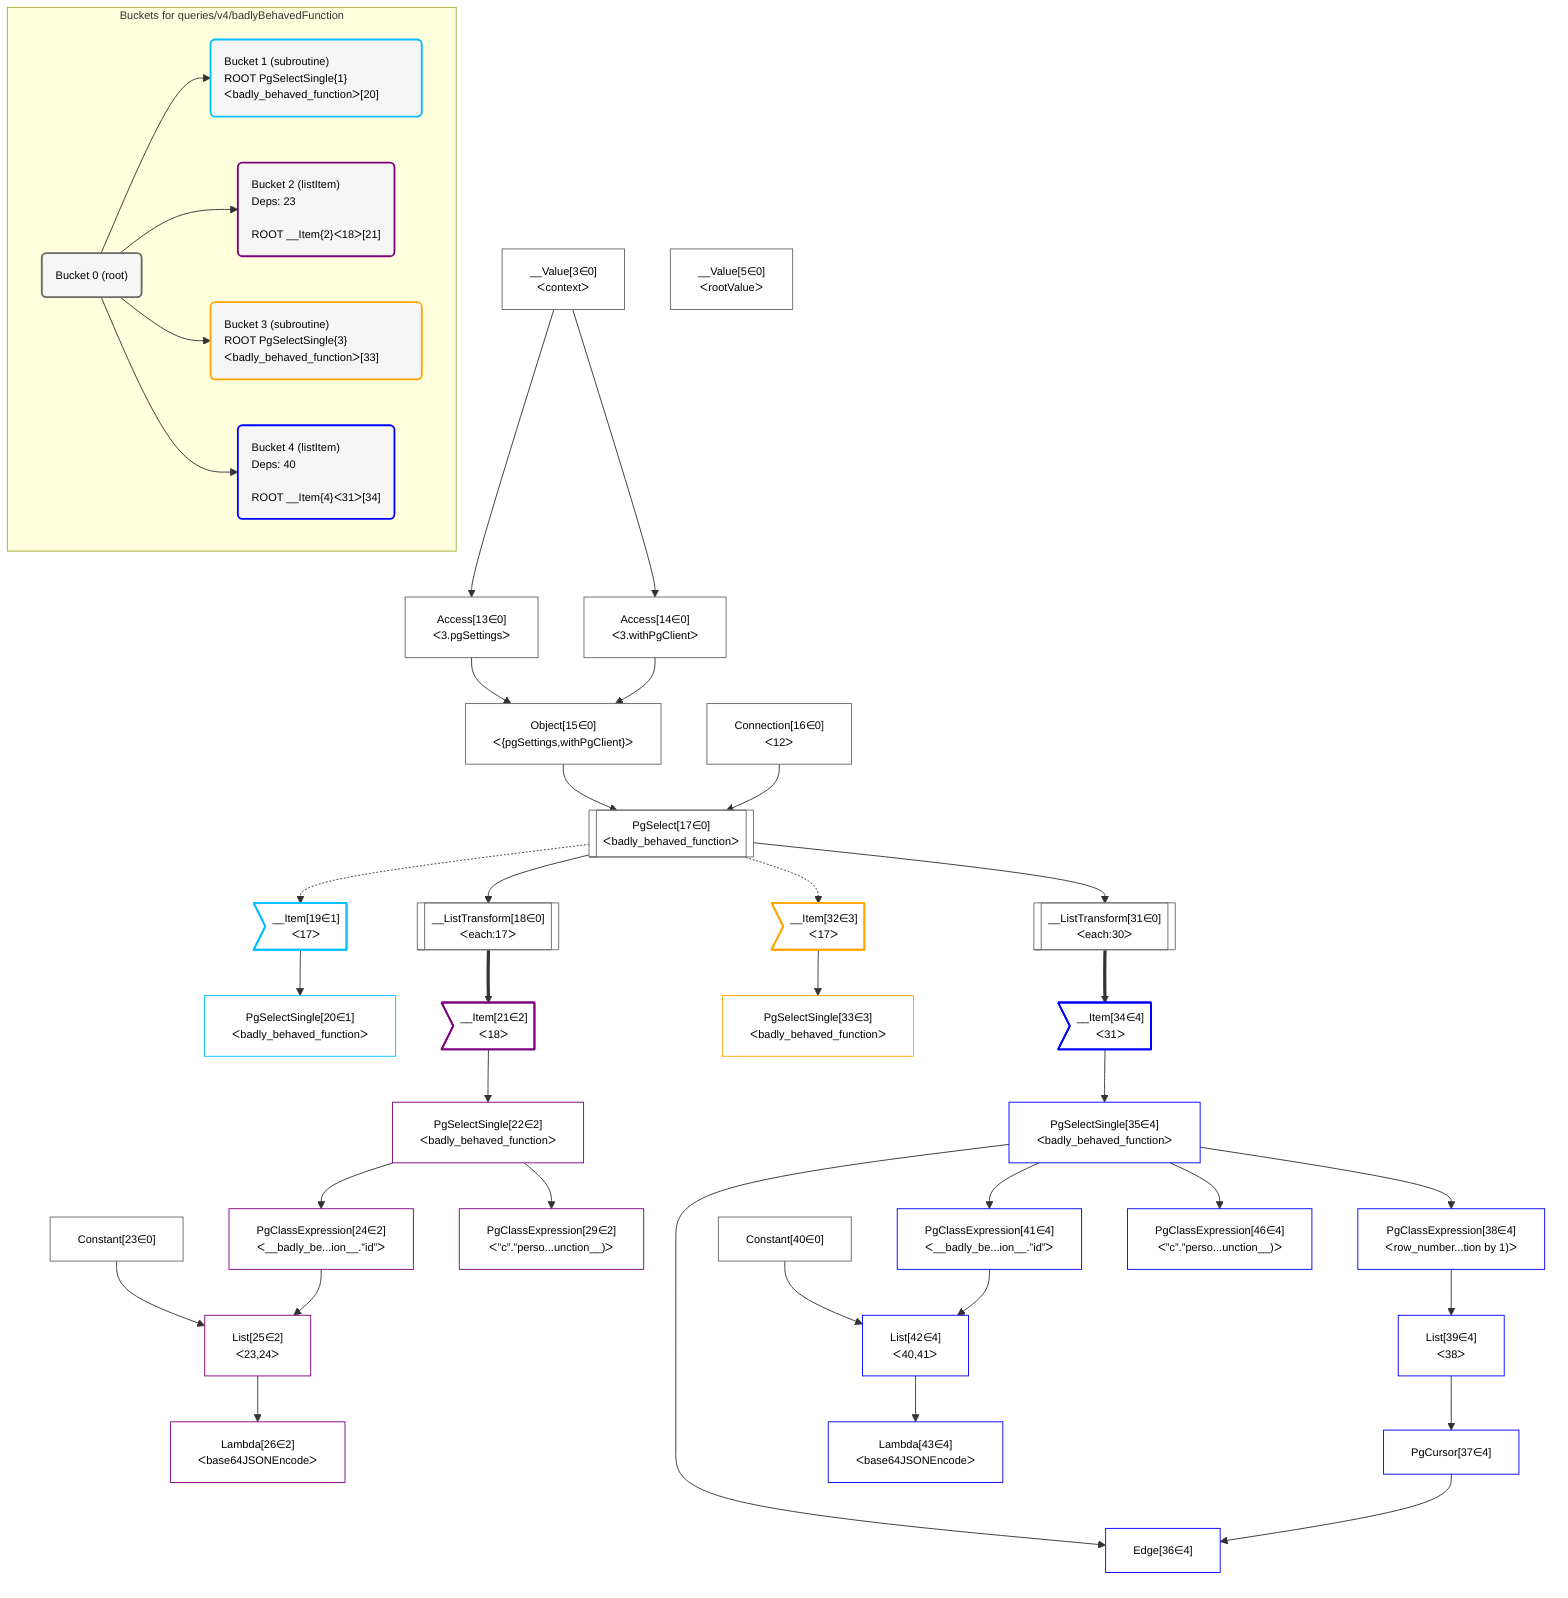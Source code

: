 %%{init: {'themeVariables': { 'fontSize': '12px'}}}%%
graph TD
    classDef path fill:#eee,stroke:#000,color:#000
    classDef plan fill:#fff,stroke-width:1px,color:#000
    classDef itemplan fill:#fff,stroke-width:2px,color:#000
    classDef sideeffectplan fill:#f00,stroke-width:2px,color:#000
    classDef bucket fill:#f6f6f6,color:#000,stroke-width:2px,text-align:left


    %% define steps
    __Value3["__Value[3∈0]<br />ᐸcontextᐳ"]:::plan
    __Value5["__Value[5∈0]<br />ᐸrootValueᐳ"]:::plan
    Access13["Access[13∈0]<br />ᐸ3.pgSettingsᐳ"]:::plan
    Access14["Access[14∈0]<br />ᐸ3.withPgClientᐳ"]:::plan
    Object15["Object[15∈0]<br />ᐸ{pgSettings,withPgClient}ᐳ"]:::plan
    Connection16["Connection[16∈0]<br />ᐸ12ᐳ"]:::plan
    PgSelect17[["PgSelect[17∈0]<br />ᐸbadly_behaved_functionᐳ"]]:::plan
    __ListTransform18[["__ListTransform[18∈0]<br />ᐸeach:17ᐳ"]]:::plan
    __Item19>"__Item[19∈1]<br />ᐸ17ᐳ"]:::itemplan
    PgSelectSingle20["PgSelectSingle[20∈1]<br />ᐸbadly_behaved_functionᐳ"]:::plan
    __Item21>"__Item[21∈2]<br />ᐸ18ᐳ"]:::itemplan
    PgSelectSingle22["PgSelectSingle[22∈2]<br />ᐸbadly_behaved_functionᐳ"]:::plan
    Constant23["Constant[23∈0]"]:::plan
    PgClassExpression24["PgClassExpression[24∈2]<br />ᐸ__badly_be...ion__.”id”ᐳ"]:::plan
    List25["List[25∈2]<br />ᐸ23,24ᐳ"]:::plan
    Lambda26["Lambda[26∈2]<br />ᐸbase64JSONEncodeᐳ"]:::plan
    PgClassExpression29["PgClassExpression[29∈2]<br />ᐸ”c”.”perso...unction__)ᐳ"]:::plan
    __ListTransform31[["__ListTransform[31∈0]<br />ᐸeach:30ᐳ"]]:::plan
    __Item32>"__Item[32∈3]<br />ᐸ17ᐳ"]:::itemplan
    PgSelectSingle33["PgSelectSingle[33∈3]<br />ᐸbadly_behaved_functionᐳ"]:::plan
    __Item34>"__Item[34∈4]<br />ᐸ31ᐳ"]:::itemplan
    PgSelectSingle35["PgSelectSingle[35∈4]<br />ᐸbadly_behaved_functionᐳ"]:::plan
    PgClassExpression38["PgClassExpression[38∈4]<br />ᐸrow_number...tion by 1)ᐳ"]:::plan
    List39["List[39∈4]<br />ᐸ38ᐳ"]:::plan
    PgCursor37["PgCursor[37∈4]"]:::plan
    Edge36["Edge[36∈4]"]:::plan
    Constant40["Constant[40∈0]"]:::plan
    PgClassExpression41["PgClassExpression[41∈4]<br />ᐸ__badly_be...ion__.”id”ᐳ"]:::plan
    List42["List[42∈4]<br />ᐸ40,41ᐳ"]:::plan
    Lambda43["Lambda[43∈4]<br />ᐸbase64JSONEncodeᐳ"]:::plan
    PgClassExpression46["PgClassExpression[46∈4]<br />ᐸ”c”.”perso...unction__)ᐳ"]:::plan

    %% plan dependencies
    __Value3 --> Access13
    __Value3 --> Access14
    Access13 & Access14 --> Object15
    Object15 & Connection16 --> PgSelect17
    PgSelect17 --> __ListTransform18
    PgSelect17 -.-> __Item19
    __Item19 --> PgSelectSingle20
    __ListTransform18 ==> __Item21
    __Item21 --> PgSelectSingle22
    PgSelectSingle22 --> PgClassExpression24
    Constant23 & PgClassExpression24 --> List25
    List25 --> Lambda26
    PgSelectSingle22 --> PgClassExpression29
    PgSelect17 --> __ListTransform31
    PgSelect17 -.-> __Item32
    __Item32 --> PgSelectSingle33
    __ListTransform31 ==> __Item34
    __Item34 --> PgSelectSingle35
    PgSelectSingle35 --> PgClassExpression38
    PgClassExpression38 --> List39
    List39 --> PgCursor37
    PgSelectSingle35 & PgCursor37 --> Edge36
    PgSelectSingle35 --> PgClassExpression41
    Constant40 & PgClassExpression41 --> List42
    List42 --> Lambda43
    PgSelectSingle35 --> PgClassExpression46

    subgraph "Buckets for queries/v4/badlyBehavedFunction"
    Bucket0("Bucket 0 (root)"):::bucket
    classDef bucket0 stroke:#696969
    class Bucket0,__Value3,__Value5,Access13,Access14,Object15,Connection16,PgSelect17,__ListTransform18,Constant23,__ListTransform31,Constant40 bucket0
    Bucket1("Bucket 1 (subroutine)<br />ROOT PgSelectSingle{1}ᐸbadly_behaved_functionᐳ[20]"):::bucket
    classDef bucket1 stroke:#00bfff
    class Bucket1,__Item19,PgSelectSingle20 bucket1
    Bucket2("Bucket 2 (listItem)<br />Deps: 23<br /><br />ROOT __Item{2}ᐸ18ᐳ[21]"):::bucket
    classDef bucket2 stroke:#7f007f
    class Bucket2,__Item21,PgSelectSingle22,PgClassExpression24,List25,Lambda26,PgClassExpression29 bucket2
    Bucket3("Bucket 3 (subroutine)<br />ROOT PgSelectSingle{3}ᐸbadly_behaved_functionᐳ[33]"):::bucket
    classDef bucket3 stroke:#ffa500
    class Bucket3,__Item32,PgSelectSingle33 bucket3
    Bucket4("Bucket 4 (listItem)<br />Deps: 40<br /><br />ROOT __Item{4}ᐸ31ᐳ[34]"):::bucket
    classDef bucket4 stroke:#0000ff
    class Bucket4,__Item34,PgSelectSingle35,Edge36,PgCursor37,PgClassExpression38,List39,PgClassExpression41,List42,Lambda43,PgClassExpression46 bucket4
    Bucket0 --> Bucket1 & Bucket2 & Bucket3 & Bucket4
    end